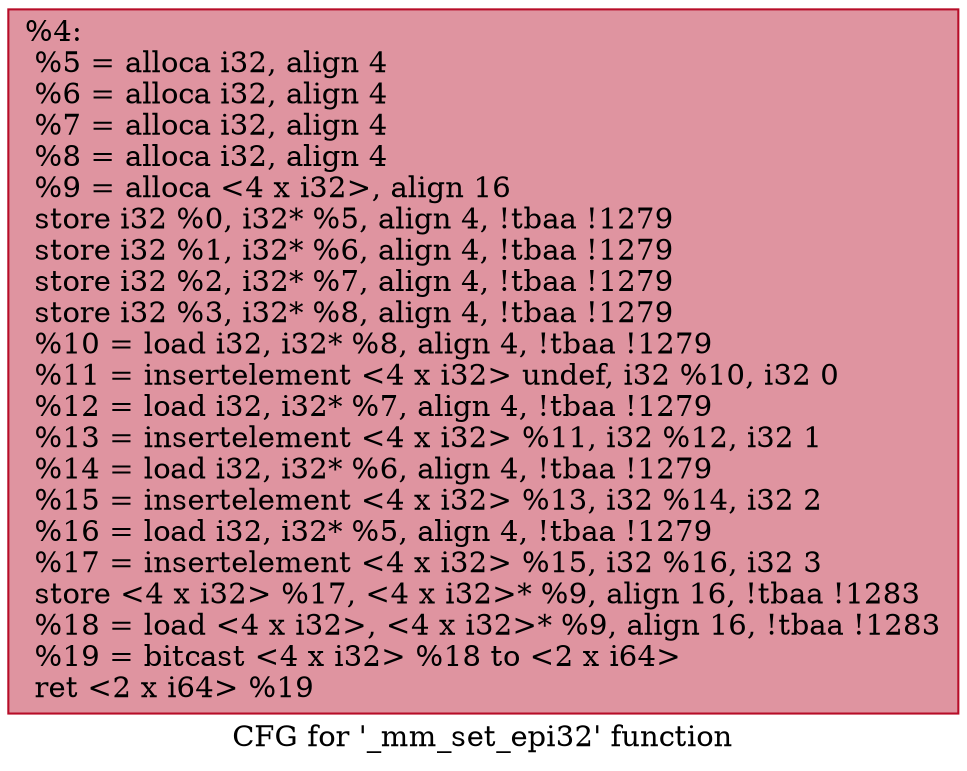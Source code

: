 digraph "CFG for '_mm_set_epi32' function" {
	label="CFG for '_mm_set_epi32' function";

	Node0x27c35a0 [shape=record,color="#b70d28ff", style=filled, fillcolor="#b70d2870",label="{%4:\l  %5 = alloca i32, align 4\l  %6 = alloca i32, align 4\l  %7 = alloca i32, align 4\l  %8 = alloca i32, align 4\l  %9 = alloca \<4 x i32\>, align 16\l  store i32 %0, i32* %5, align 4, !tbaa !1279\l  store i32 %1, i32* %6, align 4, !tbaa !1279\l  store i32 %2, i32* %7, align 4, !tbaa !1279\l  store i32 %3, i32* %8, align 4, !tbaa !1279\l  %10 = load i32, i32* %8, align 4, !tbaa !1279\l  %11 = insertelement \<4 x i32\> undef, i32 %10, i32 0\l  %12 = load i32, i32* %7, align 4, !tbaa !1279\l  %13 = insertelement \<4 x i32\> %11, i32 %12, i32 1\l  %14 = load i32, i32* %6, align 4, !tbaa !1279\l  %15 = insertelement \<4 x i32\> %13, i32 %14, i32 2\l  %16 = load i32, i32* %5, align 4, !tbaa !1279\l  %17 = insertelement \<4 x i32\> %15, i32 %16, i32 3\l  store \<4 x i32\> %17, \<4 x i32\>* %9, align 16, !tbaa !1283\l  %18 = load \<4 x i32\>, \<4 x i32\>* %9, align 16, !tbaa !1283\l  %19 = bitcast \<4 x i32\> %18 to \<2 x i64\>\l  ret \<2 x i64\> %19\l}"];
}

